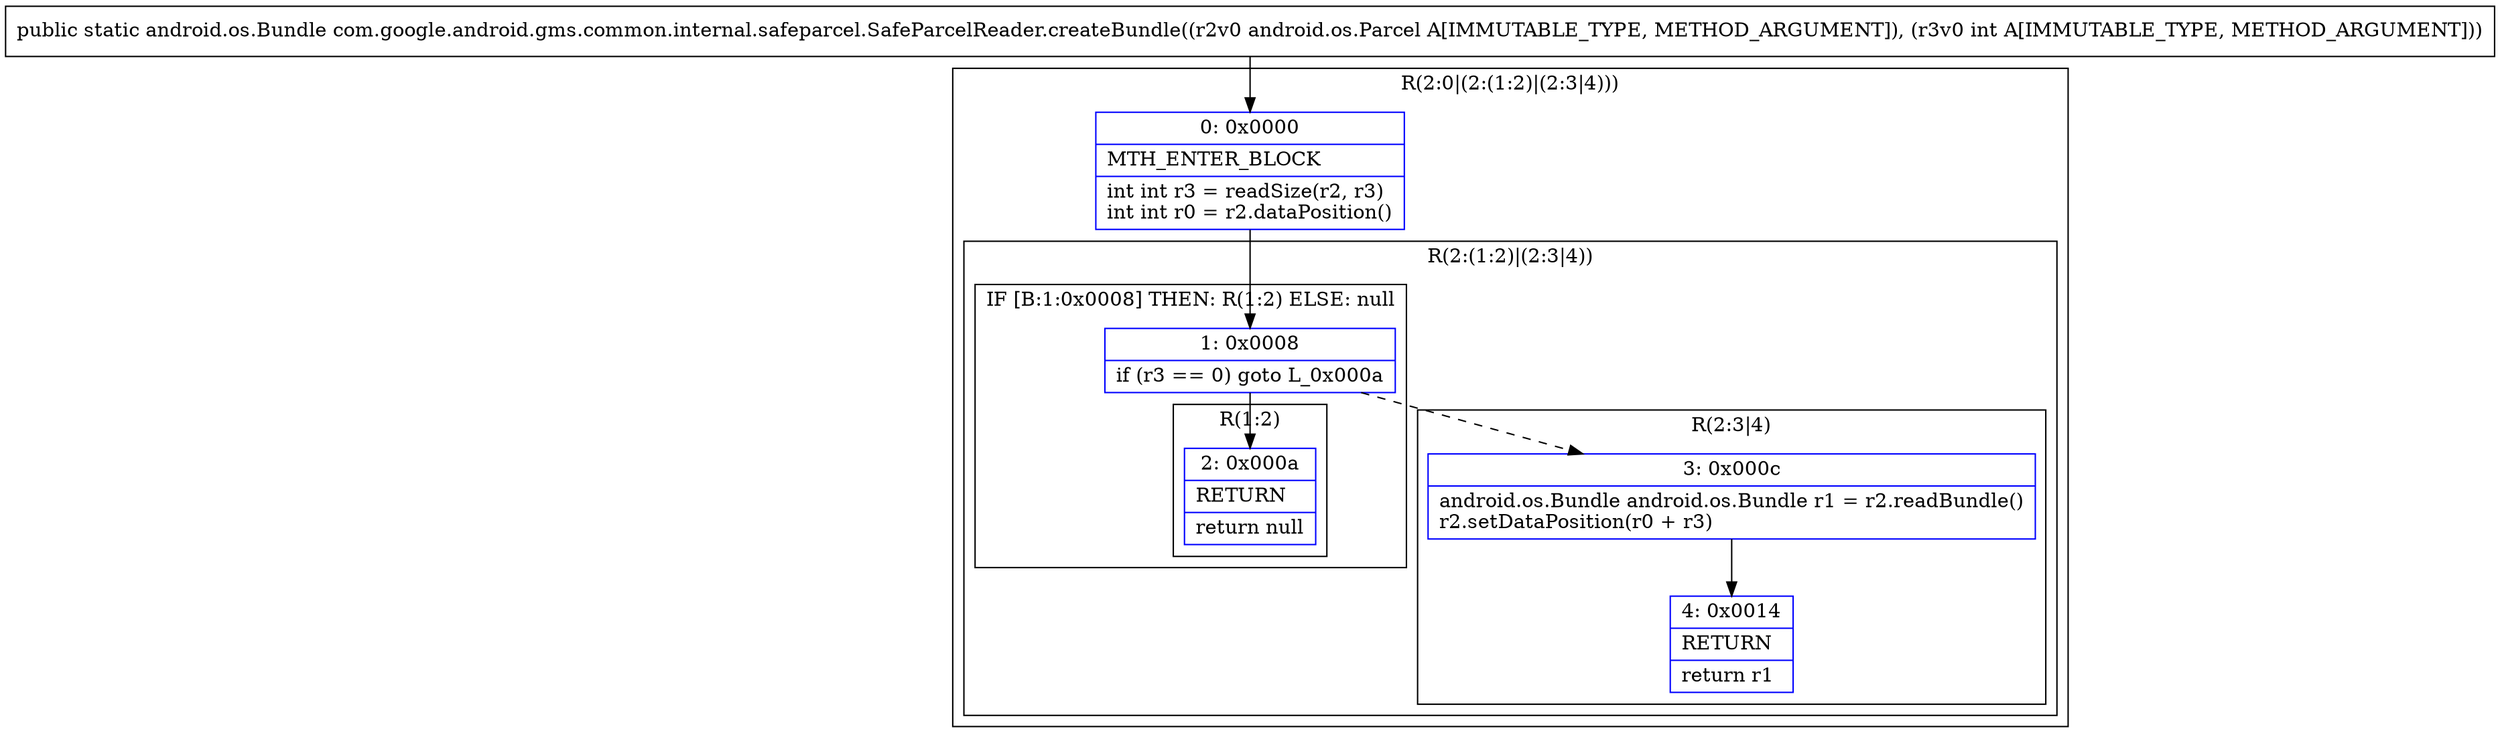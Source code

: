 digraph "CFG forcom.google.android.gms.common.internal.safeparcel.SafeParcelReader.createBundle(Landroid\/os\/Parcel;I)Landroid\/os\/Bundle;" {
subgraph cluster_Region_1678117785 {
label = "R(2:0|(2:(1:2)|(2:3|4)))";
node [shape=record,color=blue];
Node_0 [shape=record,label="{0\:\ 0x0000|MTH_ENTER_BLOCK\l|int int r3 = readSize(r2, r3)\lint int r0 = r2.dataPosition()\l}"];
subgraph cluster_Region_1412288164 {
label = "R(2:(1:2)|(2:3|4))";
node [shape=record,color=blue];
subgraph cluster_IfRegion_1108130807 {
label = "IF [B:1:0x0008] THEN: R(1:2) ELSE: null";
node [shape=record,color=blue];
Node_1 [shape=record,label="{1\:\ 0x0008|if (r3 == 0) goto L_0x000a\l}"];
subgraph cluster_Region_1976622276 {
label = "R(1:2)";
node [shape=record,color=blue];
Node_2 [shape=record,label="{2\:\ 0x000a|RETURN\l|return null\l}"];
}
}
subgraph cluster_Region_303771275 {
label = "R(2:3|4)";
node [shape=record,color=blue];
Node_3 [shape=record,label="{3\:\ 0x000c|android.os.Bundle android.os.Bundle r1 = r2.readBundle()\lr2.setDataPosition(r0 + r3)\l}"];
Node_4 [shape=record,label="{4\:\ 0x0014|RETURN\l|return r1\l}"];
}
}
}
MethodNode[shape=record,label="{public static android.os.Bundle com.google.android.gms.common.internal.safeparcel.SafeParcelReader.createBundle((r2v0 android.os.Parcel A[IMMUTABLE_TYPE, METHOD_ARGUMENT]), (r3v0 int A[IMMUTABLE_TYPE, METHOD_ARGUMENT])) }"];
MethodNode -> Node_0;
Node_0 -> Node_1;
Node_1 -> Node_2;
Node_1 -> Node_3[style=dashed];
Node_3 -> Node_4;
}

